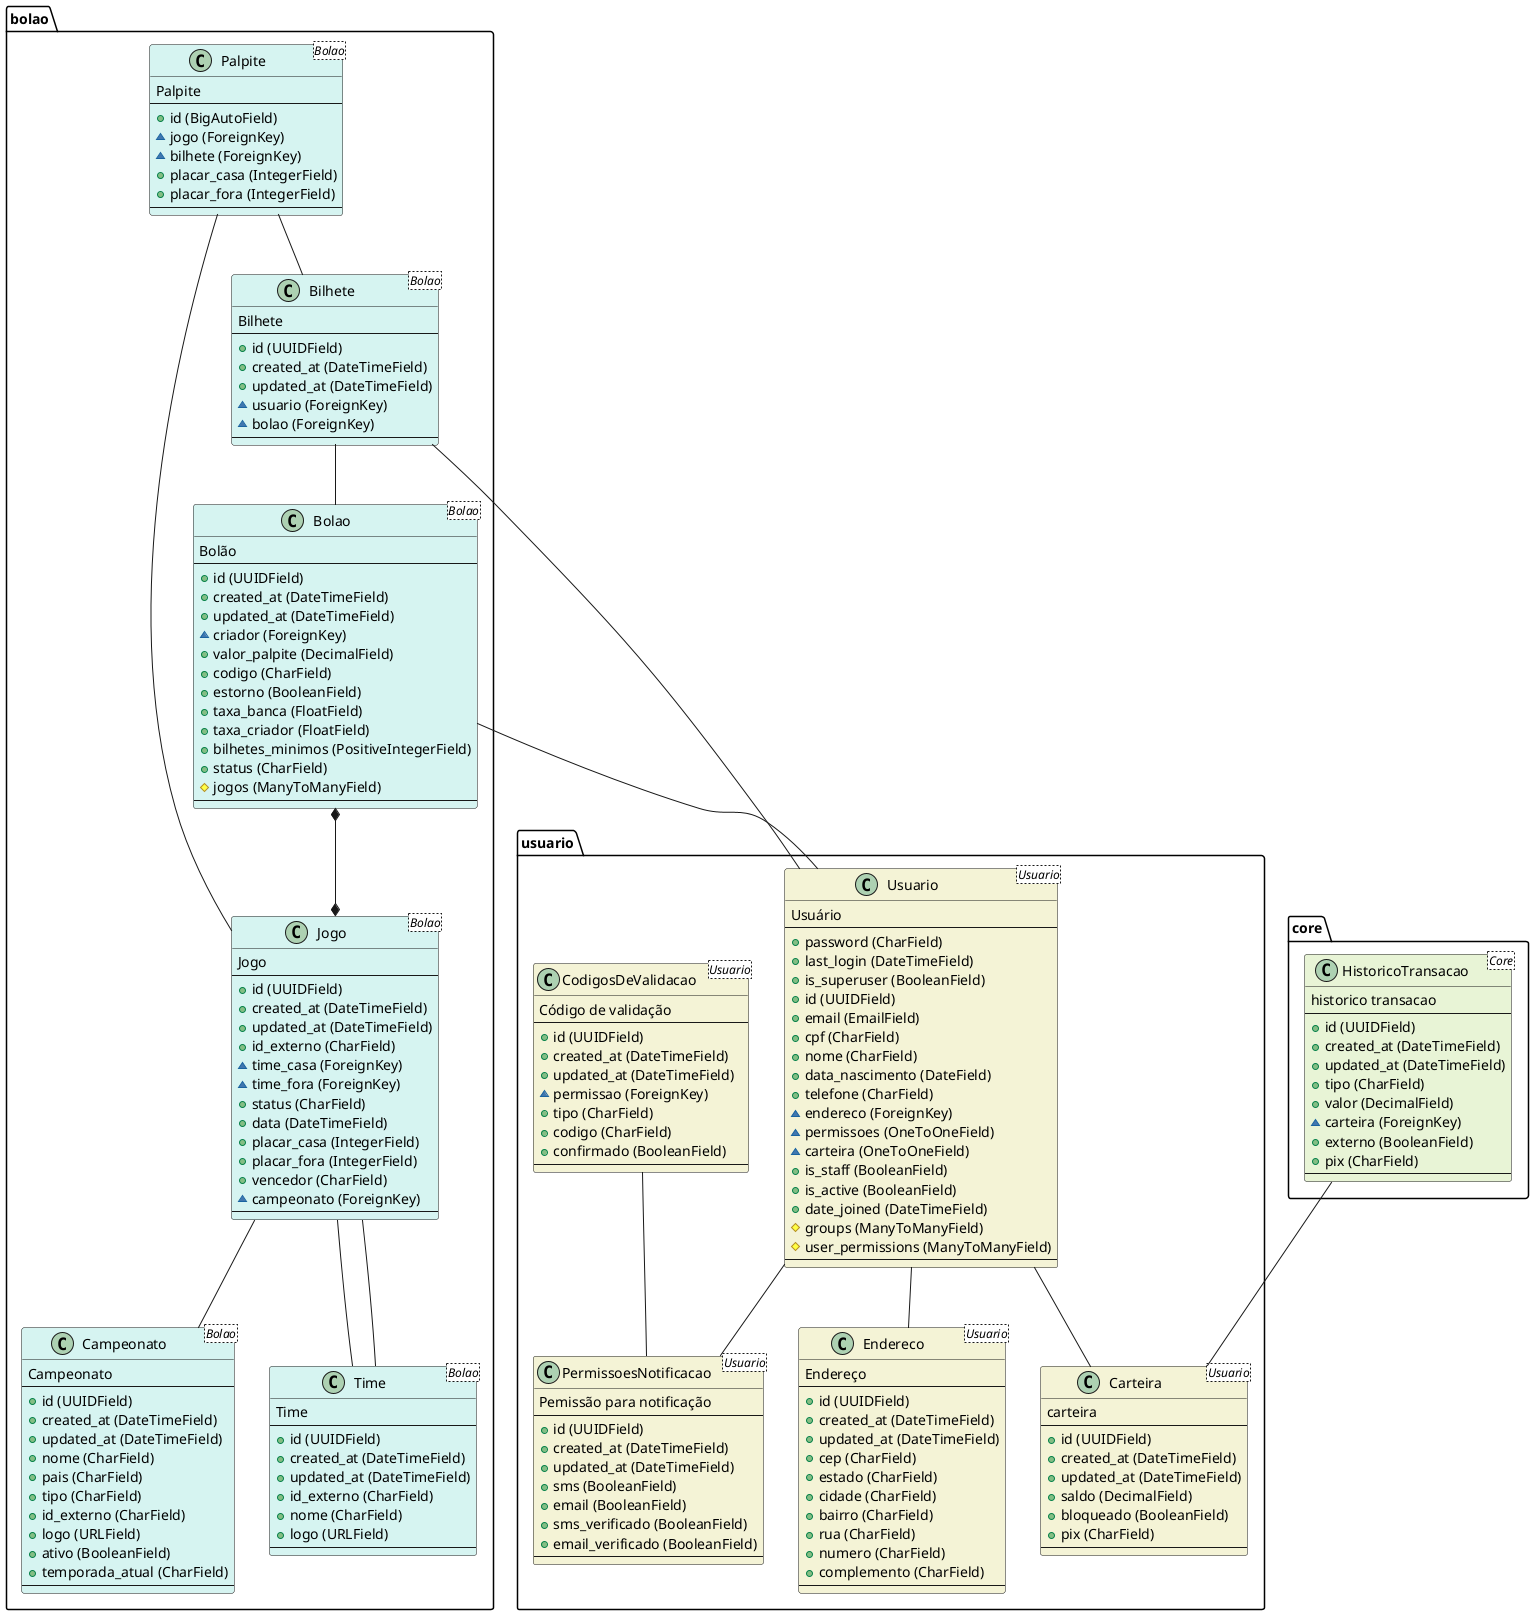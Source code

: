 @startuml 
class "PermissoesNotificacao <Usuario>" as usuario.PermissoesNotificacao #f4f3d6 {
    Pemissão para notificação
    --
    + id (UUIDField)
    + created_at (DateTimeField)
    + updated_at (DateTimeField)
    + sms (BooleanField)
    + email (BooleanField)
    + sms_verificado (BooleanField)
    + email_verificado (BooleanField)
    --
}


class "CodigosDeValidacao <Usuario>" as usuario.CodigosDeValidacao #f4f3d6 {
    Código de validação
    --
    + id (UUIDField)
    + created_at (DateTimeField)
    + updated_at (DateTimeField)
    ~ permissao (ForeignKey)
    + tipo (CharField)
    + codigo (CharField)
    + confirmado (BooleanField)
    --
}
usuario.CodigosDeValidacao -- usuario.PermissoesNotificacao


class "Endereco <Usuario>" as usuario.Endereco #f4f3d6 {
    Endereço
    --
    + id (UUIDField)
    + created_at (DateTimeField)
    + updated_at (DateTimeField)
    + cep (CharField)
    + estado (CharField)
    + cidade (CharField)
    + bairro (CharField)
    + rua (CharField)
    + numero (CharField)
    + complemento (CharField)
    --
}


class "Carteira <Usuario>" as usuario.Carteira #f4f3d6 {
    carteira
    --
    + id (UUIDField)
    + created_at (DateTimeField)
    + updated_at (DateTimeField)
    + saldo (DecimalField)
    + bloqueado (BooleanField)
    + pix (CharField)
    --
}


class "Usuario <Usuario>" as usuario.Usuario #f4f3d6 {
    Usuário
    --
    + password (CharField)
    + last_login (DateTimeField)
    + is_superuser (BooleanField)
    + id (UUIDField)
    + email (EmailField)
    + cpf (CharField)
    + nome (CharField)
    + data_nascimento (DateField)
    + telefone (CharField)
    ~ endereco (ForeignKey)
    ~ permissoes (OneToOneField)
    ~ carteira (OneToOneField)
    + is_staff (BooleanField)
    + is_active (BooleanField)
    + date_joined (DateTimeField)
    # groups (ManyToManyField)
    # user_permissions (ManyToManyField)
    --
}
usuario.Usuario -- usuario.Endereco
usuario.Usuario -- usuario.PermissoesNotificacao
usuario.Usuario -- usuario.Carteira


class "HistoricoTransacao <Core>" as core.HistoricoTransacao #e8f4d6 {
    historico transacao
    --
    + id (UUIDField)
    + created_at (DateTimeField)
    + updated_at (DateTimeField)
    + tipo (CharField)
    + valor (DecimalField)
    ~ carteira (ForeignKey)
    + externo (BooleanField)
    + pix (CharField)
    --
}
core.HistoricoTransacao -- usuario.Carteira


class "Campeonato <Bolao>" as bolao.Campeonato #d6f4f1 {
    Campeonato
    --
    + id (UUIDField)
    + created_at (DateTimeField)
    + updated_at (DateTimeField)
    + nome (CharField)
    + pais (CharField)
    + tipo (CharField)
    + id_externo (CharField)
    + logo (URLField)
    + ativo (BooleanField)
    + temporada_atual (CharField)
    --
}


class "Time <Bolao>" as bolao.Time #d6f4f1 {
    Time
    --
    + id (UUIDField)
    + created_at (DateTimeField)
    + updated_at (DateTimeField)
    + id_externo (CharField)
    + nome (CharField)
    + logo (URLField)
    --
}


class "Jogo <Bolao>" as bolao.Jogo #d6f4f1 {
    Jogo
    --
    + id (UUIDField)
    + created_at (DateTimeField)
    + updated_at (DateTimeField)
    + id_externo (CharField)
    ~ time_casa (ForeignKey)
    ~ time_fora (ForeignKey)
    + status (CharField)
    + data (DateTimeField)
    + placar_casa (IntegerField)
    + placar_fora (IntegerField)
    + vencedor (CharField)
    ~ campeonato (ForeignKey)
    --
}
bolao.Jogo -- bolao.Time
bolao.Jogo -- bolao.Time
bolao.Jogo -- bolao.Campeonato


class "Bolao <Bolao>" as bolao.Bolao #d6f4f1 {
    Bolão
    --
    + id (UUIDField)
    + created_at (DateTimeField)
    + updated_at (DateTimeField)
    ~ criador (ForeignKey)
    + valor_palpite (DecimalField)
    + codigo (CharField)
    + estorno (BooleanField)
    + taxa_banca (FloatField)
    + taxa_criador (FloatField)
    + bilhetes_minimos (PositiveIntegerField)
    + status (CharField)
    # jogos (ManyToManyField)
    --
}
bolao.Bolao -- usuario.Usuario
bolao.Bolao *--* bolao.Jogo


class "Bilhete <Bolao>" as bolao.Bilhete #d6f4f1 {
    Bilhete
    --
    + id (UUIDField)
    + created_at (DateTimeField)
    + updated_at (DateTimeField)
    ~ usuario (ForeignKey)
    ~ bolao (ForeignKey)
    --
}
bolao.Bilhete -- usuario.Usuario
bolao.Bilhete -- bolao.Bolao


class "Palpite <Bolao>" as bolao.Palpite #d6f4f1 {
    Palpite
    --
    + id (BigAutoField)
    ~ jogo (ForeignKey)
    ~ bilhete (ForeignKey)
    + placar_casa (IntegerField)
    + placar_fora (IntegerField)
    --
}
bolao.Palpite -- bolao.Jogo
bolao.Palpite -- bolao.Bilhete


@enduml
